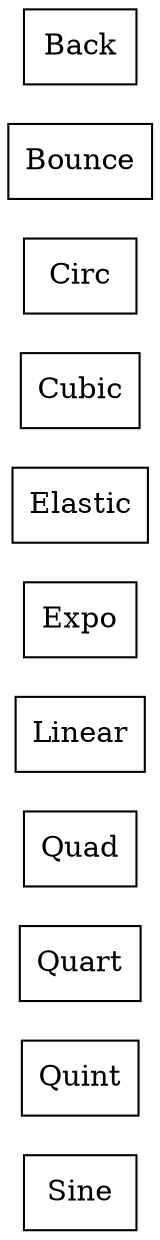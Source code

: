 strict digraph class_diagram {
  rankdir=LR;
  Sine[
    label="Sine",
    URL="Sine.html",
    tooltip="com.robertpenner.easing.Sine",
    shape="record"
  ];
  Quint[
    label="Quint",
    URL="Quint.html",
    tooltip="com.robertpenner.easing.Quint",
    shape="record"
  ];
  Quart[
    label="Quart",
    URL="Quart.html",
    tooltip="com.robertpenner.easing.Quart",
    shape="record"
  ];
  Quad[
    label="Quad",
    URL="Quad.html",
    tooltip="com.robertpenner.easing.Quad",
    shape="record"
  ];
  Linear[
    label="Linear",
    URL="Linear.html",
    tooltip="com.robertpenner.easing.Linear",
    shape="record"
  ];
  Expo[
    label="Expo",
    URL="Expo.html",
    tooltip="com.robertpenner.easing.Expo",
    shape="record"
  ];
  Elastic[
    label="Elastic",
    URL="Elastic.html",
    tooltip="com.robertpenner.easing.Elastic",
    shape="record"
  ];
  Cubic[
    label="Cubic",
    URL="Cubic.html",
    tooltip="com.robertpenner.easing.Cubic",
    shape="record"
  ];
  Circ[
    label="Circ",
    URL="Circ.html",
    tooltip="com.robertpenner.easing.Circ",
    shape="record"
  ];
  Bounce[
    label="Bounce",
    URL="Bounce.html",
    tooltip="com.robertpenner.easing.Bounce",
    shape="record"
  ];
  Back[
    label="Back",
    URL="Back.html",
    tooltip="com.robertpenner.easing.Back",
    shape="record"
  ];
}
